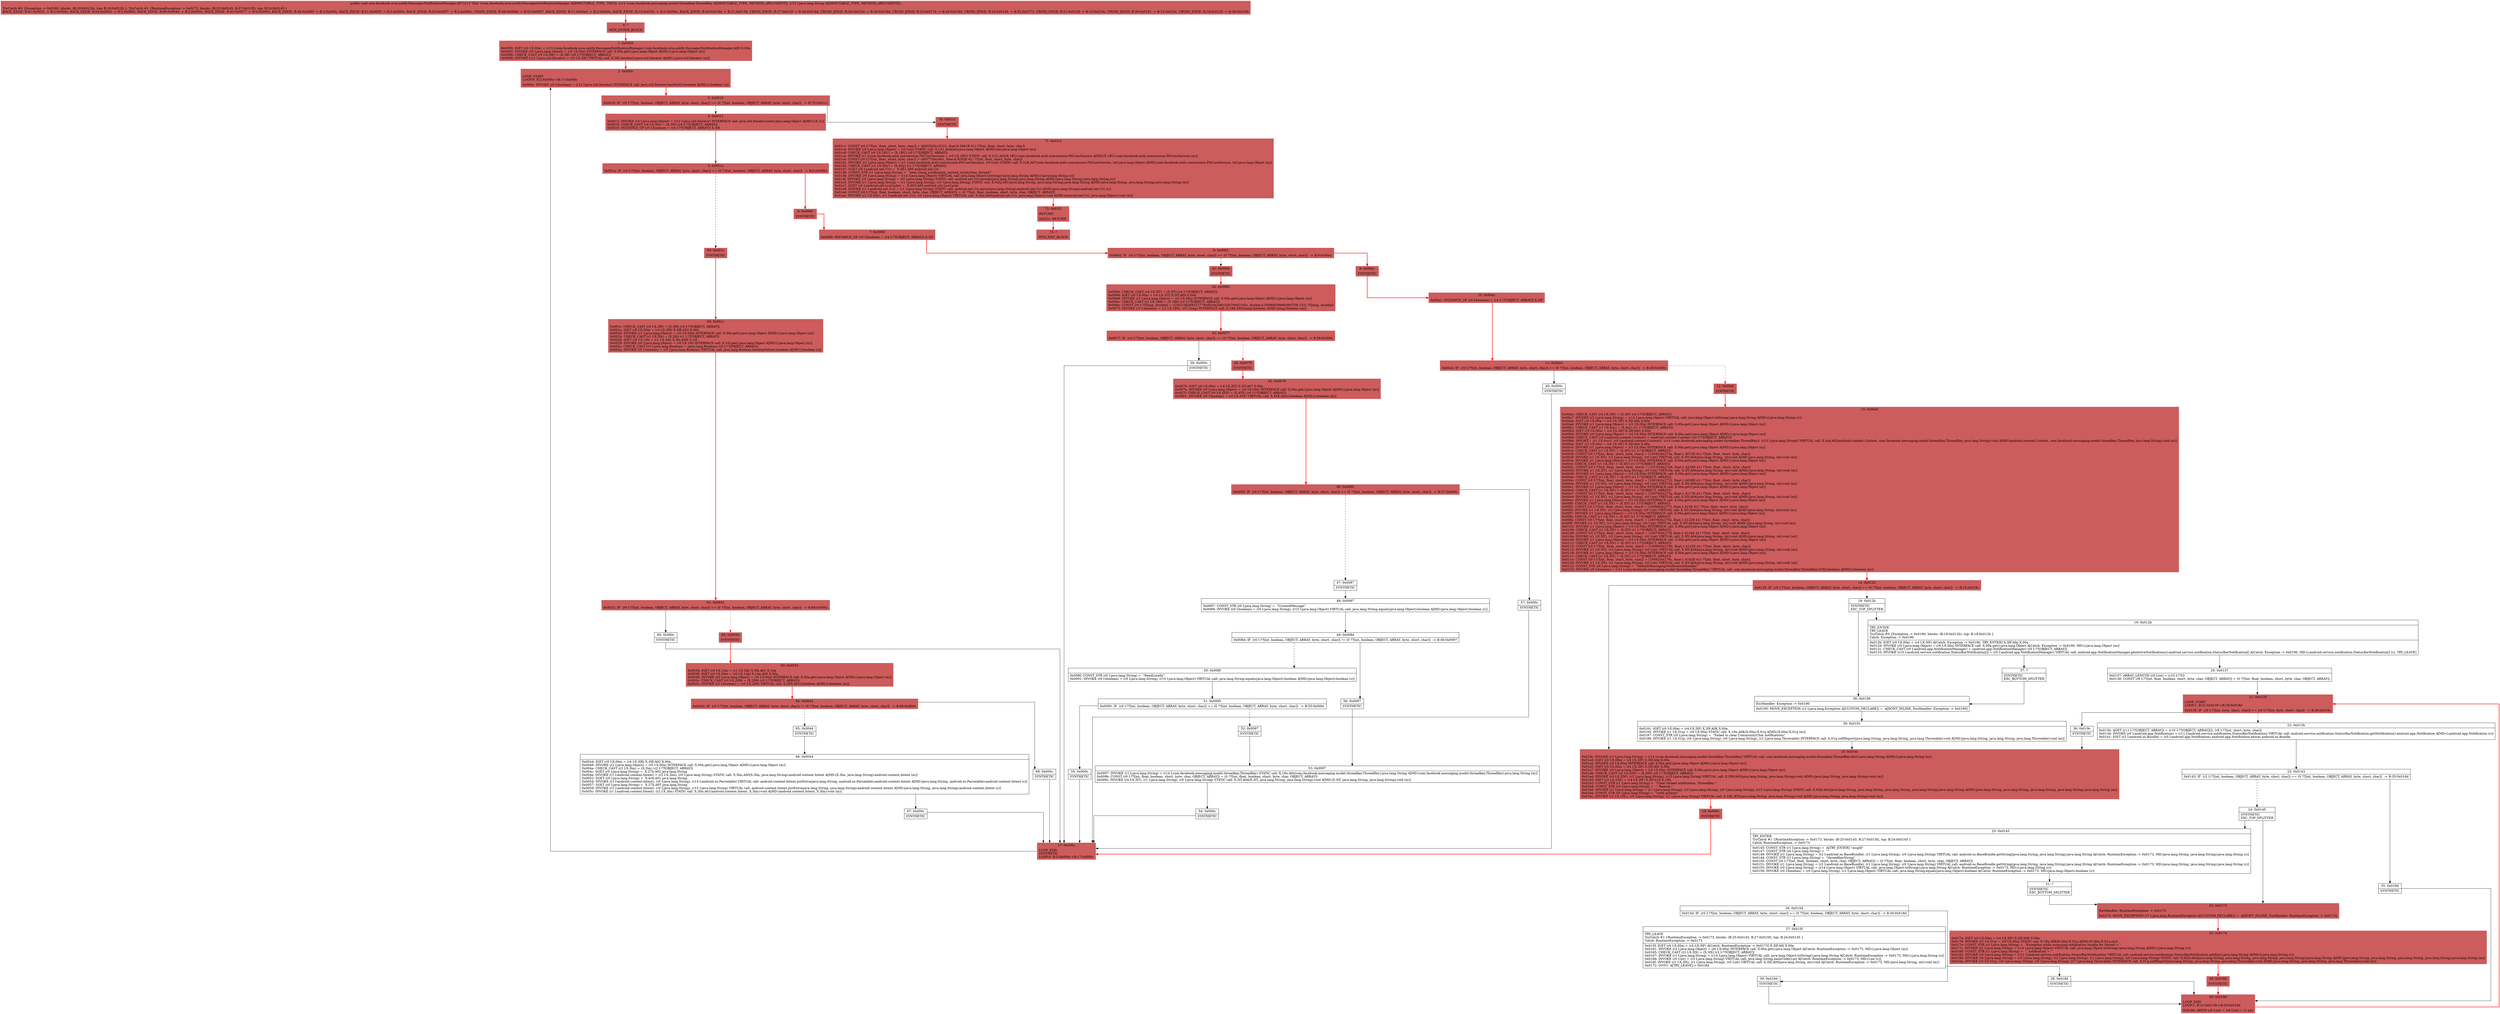 

digraph "CFG forcom.facebook.orca.notify.MessagesNotificationManager.A07(Lcom\/facebook\/messaging\/model\/threadkey\/ThreadKey;Ljava\/lang\/String;)V" {
splines=ortho;
Node_0 [style="filled", color="#cd5c5c", style="filled", color="#cd5c5c", shape=record,label="{0\:\ ?|MTH_ENTER_BLOCK\l}"];
Node_1 [style="filled", color="#cd5c5c", style="filled", color="#cd5c5c", shape=record,label="{1\:\ 0x0000|0x0000: IGET (r0 I:X.00a) = (r13 I:com.facebook.orca.notify.MessagesNotificationManager) com.facebook.orca.notify.MessagesNotificationManager.A0D X.00a\l0x0002: INVOKE (r0 I:java.lang.Object) = (r0 I:X.00a) INTERFACE call: X.00a.get():java.lang.Object A[MD:():java.lang.Object (m)]\l0x0006: CHECK_CAST (r0 I:X.3lE) = (X.3lE) (r0 I:??[OBJECT, ARRAY])\l0x0008: INVOKE (r12 I:java.util.Iterator) = (r0 I:X.3lE) VIRTUAL call: X.3lE.iterator():java.util.Iterator A[MD:():java.util.Iterator (m)]\l}"];
Node_2 [style="filled", color="#cd5c5c", style="filled", color="#cd5c5c", shape=record,label="{2\:\ 0x000c|LOOP_START\lLOOP:0: B:2:0x000c\-\>B:17:0x000c\l|0x000c: INVOKE (r0 I:boolean) = (r12 I:java.util.Iterator) INTERFACE call: java.util.Iterator.hasNext():boolean A[MD:():boolean (c)]\l}"];
Node_3 [style="filled", color="#cd5c5c", style="filled", color="#cd5c5c", shape=record,label="{3\:\ 0x0010|0x0010: IF  (r0 I:??[int, boolean, OBJECT, ARRAY, byte, short, char]) == (0 ??[int, boolean, OBJECT, ARRAY, byte, short, char])  \-\> B:70:0x01c1\l}"];
Node_4 [style="filled", color="#cd5c5c", style="filled", color="#cd5c5c", shape=record,label="{4\:\ 0x0012|0x0012: INVOKE (r4 I:java.lang.Object) = (r12 I:java.util.Iterator) INTERFACE call: java.util.Iterator.next():java.lang.Object A[MD:():E (c)]\l0x0016: CHECK_CAST (r4 I:X.3lG) = (X.3lG) (r4 I:??[OBJECT, ARRAY])\l0x0018: INSTANCE_OF (r0 I:boolean) = (r4 I:??[OBJECT, ARRAY]) X.3lR\l}"];
Node_5 [style="filled", color="#cd5c5c", style="filled", color="#cd5c5c", shape=record,label="{5\:\ 0x001a|0x001a: IF  (r0 I:??[int, boolean, OBJECT, ARRAY, byte, short, char]) == (0 ??[int, boolean, OBJECT, ARRAY, byte, short, char])  \-\> B:6:0x0060\l}"];
Node_6 [style="filled", color="#cd5c5c", style="filled", color="#cd5c5c", shape=record,label="{6\:\ 0x0060|SYNTHETIC\l}"];
Node_7 [style="filled", color="#cd5c5c", style="filled", color="#cd5c5c", shape=record,label="{7\:\ 0x0060|0x0060: INSTANCE_OF (r0 I:boolean) = (r4 I:??[OBJECT, ARRAY]) X.3lT\l}"];
Node_8 [style="filled", color="#cd5c5c", style="filled", color="#cd5c5c", shape=record,label="{8\:\ 0x0062|0x0062: IF  (r0 I:??[int, boolean, OBJECT, ARRAY, byte, short, char]) == (0 ??[int, boolean, OBJECT, ARRAY, byte, short, char])  \-\> B:9:0x00a1\l}"];
Node_9 [style="filled", color="#cd5c5c", style="filled", color="#cd5c5c", shape=record,label="{9\:\ 0x00a1|SYNTHETIC\l}"];
Node_10 [style="filled", color="#cd5c5c", style="filled", color="#cd5c5c", shape=record,label="{10\:\ 0x00a1|0x00a1: INSTANCE_OF (r0 I:boolean) = (r4 I:??[OBJECT, ARRAY]) X.3lF\l}"];
Node_11 [style="filled", color="#cd5c5c", style="filled", color="#cd5c5c", shape=record,label="{11\:\ 0x00a3|0x00a3: IF  (r0 I:??[int, boolean, OBJECT, ARRAY, byte, short, char]) == (0 ??[int, boolean, OBJECT, ARRAY, byte, short, char])  \-\> B:40:0x000c\l}"];
Node_12 [style="filled", color="#cd5c5c", style="filled", color="#cd5c5c", shape=record,label="{12\:\ 0x00a5|SYNTHETIC\l}"];
Node_13 [style="filled", color="#cd5c5c", style="filled", color="#cd5c5c", shape=record,label="{13\:\ 0x00a5|0x00a5: CHECK_CAST (r4 I:X.3lF) = (X.3lF) (r4 I:??[OBJECT, ARRAY])\l0x00a7: INVOKE (r2 I:java.lang.String) = (r14 I:java.lang.Object) VIRTUAL call: java.lang.Object.toString():java.lang.String A[MD:():java.lang.String (c)]\l0x00ab: IGET (r0 I:X.00a) = (r4 I:X.3lF) X.3lF.A0k X.00a\l0x00ad: INVOKE (r1 I:java.lang.Object) = (r0 I:X.00a) INTERFACE call: X.00a.get():java.lang.Object A[MD:():java.lang.Object (m)]\l0x00b1: CHECK_CAST (r1 I:X.4uy) = (X.4uy) (r1 I:??[OBJECT, ARRAY])\l0x00b3: IGET (r0 I:X.00a) = (r4 I:X.3lF) X.3lF.A0G X.00a\l0x00b5: INVOKE (r0 I:java.lang.Object) = (r0 I:X.00a) INTERFACE call: X.00a.get():java.lang.Object A[MD:():java.lang.Object (m)]\l0x00b9: CHECK_CAST (r0 I:android.content.Context) = (android.content.Context) (r0 I:??[OBJECT, ARRAY])\l0x00bb: INVOKE l  (r1 I:X.4uy)l  (r0 I:android.content.Context)l  (r14 I:com.facebook.messaging.model.threadkey.ThreadKey)l  (r15 I:java.lang.String)l VIRTUAL call: X.4uy.A02(android.content.Context, com.facebook.messaging.model.threadkey.ThreadKey, java.lang.String):void A[MD:(android.content.Context, com.facebook.messaging.model.threadkey.ThreadKey, java.lang.String):void (m)]\l0x00be: IGET (r3 I:X.00a) = (r4 I:X.3lF) X.3lF.A0n X.00a\l0x00c0: INVOKE (r1 I:java.lang.Object) = (r3 I:X.00a) INTERFACE call: X.00a.get():java.lang.Object A[MD:():java.lang.Object (m)]\l0x00c4: CHECK_CAST (r1 I:X.3lY) = (X.3lY) (r1 I:??[OBJECT, ARRAY])\l0x00c6: CONST (r0 I:??[int, float, short, byte, char]) = (10042(0x273a, float:1.4072E\-41) ??[int, float, short, byte, char])\l0x00c8: INVOKE (r1 I:X.3lY), (r2 I:java.lang.String), (r0 I:int) VIRTUAL call: X.3lY.A04(java.lang.String, int):void A[MD:(java.lang.String, int):void (m)]\l0x00cb: INVOKE (r1 I:java.lang.Object) = (r3 I:X.00a) INTERFACE call: X.00a.get():java.lang.Object A[MD:():java.lang.Object (m)]\l0x00cf: CHECK_CAST (r1 I:X.3lY) = (X.3lY) (r1 I:??[OBJECT, ARRAY])\l0x00d1: CONST (r0 I:??[int, float, short, byte, char]) = (10152(0x27a8, float:1.4226E\-41) ??[int, float, short, byte, char])\l0x00d3: INVOKE (r1 I:X.3lY), (r2 I:java.lang.String), (r0 I:int) VIRTUAL call: X.3lY.A04(java.lang.String, int):void A[MD:(java.lang.String, int):void (m)]\l0x00d6: INVOKE (r1 I:java.lang.Object) = (r3 I:X.00a) INTERFACE call: X.00a.get():java.lang.Object A[MD:():java.lang.Object (m)]\l0x00da: CHECK_CAST (r1 I:X.3lY) = (X.3lY) (r1 I:??[OBJECT, ARRAY])\l0x00dc: CONST (r0 I:??[int, float, short, byte, char]) = (10018(0x2722, float:1.4038E\-41) ??[int, float, short, byte, char])\l0x00de: INVOKE (r1 I:X.3lY), (r2 I:java.lang.String), (r0 I:int) VIRTUAL call: X.3lY.A04(java.lang.String, int):void A[MD:(java.lang.String, int):void (m)]\l0x00e1: INVOKE (r1 I:java.lang.Object) = (r3 I:X.00a) INTERFACE call: X.00a.get():java.lang.Object A[MD:():java.lang.Object (m)]\l0x00e5: CHECK_CAST (r1 I:X.3lY) = (X.3lY) (r1 I:??[OBJECT, ARRAY])\l0x00e7: CONST (r0 I:??[int, float, short, byte, char]) = (10074(0x275a, float:1.4117E\-41) ??[int, float, short, byte, char])\l0x00e9: INVOKE (r1 I:X.3lY), (r2 I:java.lang.String), (r0 I:int) VIRTUAL call: X.3lY.A04(java.lang.String, int):void A[MD:(java.lang.String, int):void (m)]\l0x00ec: INVOKE (r1 I:java.lang.Object) = (r3 I:X.00a) INTERFACE call: X.00a.get():java.lang.Object A[MD:():java.lang.Object (m)]\l0x00f0: CHECK_CAST (r1 I:X.3lY) = (X.3lY) (r1 I:??[OBJECT, ARRAY])\l0x00f2: CONST (r0 I:??[int, float, short, byte, char]) = (10098(0x2772, float:1.415E\-41) ??[int, float, short, byte, char])\l0x00f4: INVOKE (r1 I:X.3lY), (r2 I:java.lang.String), (r0 I:int) VIRTUAL call: X.3lY.A04(java.lang.String, int):void A[MD:(java.lang.String, int):void (m)]\l0x00f7: INVOKE (r1 I:java.lang.Object) = (r3 I:X.00a) INTERFACE call: X.00a.get():java.lang.Object A[MD:():java.lang.Object (m)]\l0x00fb: CHECK_CAST (r1 I:X.3lY) = (X.3lY) (r1 I:??[OBJECT, ARRAY])\l0x00fd: CONST (r0 I:??[int, float, short, byte, char]) = (10078(0x275e, float:1.4122E\-41) ??[int, float, short, byte, char])\l0x00ff: INVOKE (r1 I:X.3lY), (r2 I:java.lang.String), (r0 I:int) VIRTUAL call: X.3lY.A04(java.lang.String, int):void A[MD:(java.lang.String, int):void (m)]\l0x0102: INVOKE (r1 I:java.lang.Object) = (r3 I:X.00a) INTERFACE call: X.00a.get():java.lang.Object A[MD:():java.lang.Object (m)]\l0x0106: CHECK_CAST (r1 I:X.3lY) = (X.3lY) (r1 I:??[OBJECT, ARRAY])\l0x0108: CONST (r0 I:??[int, float, short, byte, char]) = (10079(0x275f, float:1.4124E\-41) ??[int, float, short, byte, char])\l0x010a: INVOKE (r1 I:X.3lY), (r2 I:java.lang.String), (r0 I:int) VIRTUAL call: X.3lY.A04(java.lang.String, int):void A[MD:(java.lang.String, int):void (m)]\l0x010d: INVOKE (r1 I:java.lang.Object) = (r3 I:X.00a) INTERFACE call: X.00a.get():java.lang.Object A[MD:():java.lang.Object (m)]\l0x0111: CHECK_CAST (r1 I:X.3lY) = (X.3lY) (r1 I:??[OBJECT, ARRAY])\l0x0113: CONST (r0 I:??[int, float, short, byte, char]) = (10080(0x2760, float:1.4125E\-41) ??[int, float, short, byte, char])\l0x0115: INVOKE (r1 I:X.3lY), (r2 I:java.lang.String), (r0 I:int) VIRTUAL call: X.3lY.A04(java.lang.String, int):void A[MD:(java.lang.String, int):void (m)]\l0x0118: INVOKE (r1 I:java.lang.Object) = (r3 I:X.00a) INTERFACE call: X.00a.get():java.lang.Object A[MD:():java.lang.Object (m)]\l0x011c: CHECK_CAST (r1 I:X.3lY) = (X.3lY) (r1 I:??[OBJECT, ARRAY])\l0x011e: CONST (r0 I:??[int, float, short, byte, char]) = (10092(0x276c, float:1.4142E\-41) ??[int, float, short, byte, char])\l0x0120: INVOKE (r1 I:X.3lY), (r2 I:java.lang.String), (r0 I:int) VIRTUAL call: X.3lY.A04(java.lang.String, int):void A[MD:(java.lang.String, int):void (m)]\l0x0123: CONST_STR (r6 I:java.lang.String) =  \"DefaultMessagingNotificationHandler\"\l0x0125: INVOKE (r0 I:boolean) = (r14 I:com.facebook.messaging.model.threadkey.ThreadKey) VIRTUAL call: com.facebook.messaging.model.threadkey.ThreadKey.A19():boolean A[MD:():boolean (m)]\l}"];
Node_14 [style="filled", color="#cd5c5c", style="filled", color="#cd5c5c", shape=record,label="{14\:\ 0x0129|0x0129: IF  (r0 I:??[int, boolean, OBJECT, ARRAY, byte, short, char]) == (0 ??[int, boolean, OBJECT, ARRAY, byte, short, char])  \-\> B:15:0x019c\l}"];
Node_15 [style="filled", color="#cd5c5c", style="filled", color="#cd5c5c", shape=record,label="{15\:\ 0x019c|0x019c: INVOKE (r3 I:java.lang.String) = (r14 I:com.facebook.messaging.model.threadkey.ThreadKey) VIRTUAL call: com.facebook.messaging.model.threadkey.ThreadKey.A0u():java.lang.String A[MD:():java.lang.String (m)]\l0x01a0: IGET (r0 I:X.00a) = (r4 I:X.3lF) X.3lF.A0g X.00a\l0x01a2: INVOKE (r0 I:X.00a) INTERFACE call: X.00a.get():java.lang.Object A[MD:():java.lang.Object (m)]\l0x01a5: IGET (r0 I:X.00a) = (r4 I:X.3lF) X.3lF.A0x X.00a\l0x01a7: INVOKE (r0 I:java.lang.Object) = (r0 I:X.00a) INTERFACE call: X.00a.get():java.lang.Object A[MD:():java.lang.Object (m)]\l0x01ab: CHECK_CAST (r0 I:X.2lW) = (X.2lW) (r0 I:??[OBJECT, ARRAY])\l0x01ad: INVOKE (r0 I:X.2lW), (r3 I:java.lang.String), (r15 I:java.lang.String) VIRTUAL call: X.2lW.A05(java.lang.String, java.lang.String):void A[MD:(java.lang.String, java.lang.String):void (m)]\l0x01b0: IGET (r2 I:X.1HL) = (r4 I:X.3lF) X.3lF.A18 X.1HL\l0x01b2: CONST_STR (r1 I:java.lang.String) =  \"Clear thread notification, ThreadKey:\"\l0x01b4: CONST_STR (r0 I:java.lang.String) =  \", Reason:\"\l0x01b6: INVOKE (r1 I:java.lang.String) = (r1 I:java.lang.String), (r3 I:java.lang.String), (r0 I:java.lang.String), (r15 I:java.lang.String) STATIC call: X.0QQ.A0o(java.lang.String, java.lang.String, java.lang.String, java.lang.String):java.lang.String A[MD:(java.lang.String, java.lang.String, java.lang.String, java.lang.String):java.lang.String (m)]\l0x01ba: CONST_STR (r0 I:java.lang.String) =  \"notif_actions\"\l0x01bc: INVOKE (r2 I:X.1HL), (r0 I:java.lang.String), (r1 I:java.lang.String) VIRTUAL call: X.1HL.BTh(java.lang.String, java.lang.String):void A[MD:(java.lang.String, java.lang.String):void (m)]\l}"];
Node_16 [style="filled", color="#cd5c5c", style="filled", color="#cd5c5c", shape=record,label="{16\:\ 0x000c|SYNTHETIC\l}"];
Node_17 [style="filled", color="#cd5c5c", style="filled", color="#cd5c5c", shape=record,label="{17\:\ 0x000c|LOOP_END\lSYNTHETIC\lLOOP:0: B:2:0x000c\-\>B:17:0x000c\l}"];
Node_18 [shape=record,label="{18\:\ 0x012b|SYNTHETIC\lEXC_TOP_SPLITTER\l}"];
Node_19 [shape=record,label="{19\:\ 0x012b|TRY_ENTER\lTRY_LEAVE\lTryCatch #0 \{Exception \-\> 0x0190, blocks: (B:19:0x012b), top: B:18:0x012b \}\lCatch: Exception \-\> 0x0190\l|0x012b: IGET (r0 I:X.00a) = (r4 I:X.3lF) A[Catch: Exception \-\> 0x0190, TRY_ENTER] X.3lF.A0p X.00a\l0x012d: INVOKE (r0 I:java.lang.Object) = (r0 I:X.00a) INTERFACE call: X.00a.get():java.lang.Object A[Catch: Exception \-\> 0x0190, MD:():java.lang.Object (m)]\l0x0131: CHECK_CAST (r0 I:android.app.NotificationManager) = (android.app.NotificationManager) (r0 I:??[OBJECT, ARRAY])\l0x0133: INVOKE (r10 I:android.service.notification.StatusBarNotification[]) = (r0 I:android.app.NotificationManager) VIRTUAL call: android.app.NotificationManager.getActiveNotifications():android.service.notification.StatusBarNotification[] A[Catch: Exception \-\> 0x0190, MD:():android.service.notification.StatusBarNotification[] (c), TRY_LEAVE]\l}"];
Node_20 [shape=record,label="{20\:\ 0x0137|0x0137: ARRAY_LENGTH (r9 I:int) = (r10 I:??[])\l0x0138: CONST (r8 I:??[int, float, boolean, short, byte, char, OBJECT, ARRAY]) = (0 ??[int, float, boolean, short, byte, char, OBJECT, ARRAY])\l}"];
Node_21 [style="filled", color="#cd5c5c", style="filled", color="#cd5c5c", shape=record,label="{21\:\ 0x0139|LOOP_START\lLOOP:1: B:21:0x0139\-\>B:29:0x018d\l|0x0139: IF  (r8 I:??[int, byte, short, char]) \>= (r9 I:??[int, byte, short, char])  \-\> B:36:0x019c\l}"];
Node_22 [shape=record,label="{22\:\ 0x013b|0x013b: AGET (r11 I:??[OBJECT, ARRAY]) = (r10 I:??[OBJECT, ARRAY][]), (r8 I:??[int, short, byte, char])\l0x013d: INVOKE (r0 I:android.app.Notification) = (r11 I:android.service.notification.StatusBarNotification) VIRTUAL call: android.service.notification.StatusBarNotification.getNotification():android.app.Notification A[MD:():android.app.Notification (c)]\l0x0141: IGET (r2 I:android.os.Bundle) = (r0 I:android.app.Notification) android.app.Notification.extras android.os.Bundle\l}"];
Node_23 [shape=record,label="{23\:\ 0x0143|0x0143: IF  (r2 I:??[int, boolean, OBJECT, ARRAY, byte, short, char]) == (0 ??[int, boolean, OBJECT, ARRAY, byte, short, char])  \-\> B:35:0x018d\l}"];
Node_24 [shape=record,label="{24\:\ 0x0145|SYNTHETIC\lEXC_TOP_SPLITTER\l}"];
Node_25 [shape=record,label="{25\:\ 0x0145|TRY_ENTER\lTryCatch #1 \{RuntimeException \-\> 0x0173, blocks: (B:25:0x0145, B:27:0x015f), top: B:24:0x0145 \}\lCatch: RuntimeException \-\> 0x0173\l|0x0145: CONST_STR (r1 I:java.lang.String) =  A[TRY_ENTER] \"msgId\"\l0x0147: CONST_STR (r0 I:java.lang.String) =  \"\"\l0x0149: INVOKE (r3 I:java.lang.String) = (r2 I:android.os.BaseBundle), (r1 I:java.lang.String), (r0 I:java.lang.String) VIRTUAL call: android.os.BaseBundle.getString(java.lang.String, java.lang.String):java.lang.String A[Catch: RuntimeException \-\> 0x0173, MD:(java.lang.String, java.lang.String):java.lang.String (c)]\l0x014d: CONST_STR (r1 I:java.lang.String) =  \"threadKeyString\"\l0x0150: CONST (r0 I:??[int, float, boolean, short, byte, char, OBJECT, ARRAY]) = (0 ??[int, float, boolean, short, byte, char, OBJECT, ARRAY])\l0x0151: INVOKE (r1 I:java.lang.String) = (r2 I:android.os.BaseBundle), (r1 I:java.lang.String), (r0 I:java.lang.String) VIRTUAL call: android.os.BaseBundle.getString(java.lang.String, java.lang.String):java.lang.String A[Catch: RuntimeException \-\> 0x0173, MD:(java.lang.String, java.lang.String):java.lang.String (c)]\l0x0155: INVOKE (r0 I:java.lang.String) = (r14 I:java.lang.Object) VIRTUAL call: java.lang.Object.toString():java.lang.String A[Catch: RuntimeException \-\> 0x0173, MD:():java.lang.String (c)]\l0x0159: INVOKE (r0 I:boolean) = (r0 I:java.lang.String), (r1 I:java.lang.Object) VIRTUAL call: java.lang.String.equals(java.lang.Object):boolean A[Catch: RuntimeException \-\> 0x0173, MD:(java.lang.Object):boolean (c)]\l}"];
Node_26 [shape=record,label="{26\:\ 0x015d|0x015d: IF  (r0 I:??[int, boolean, OBJECT, ARRAY, byte, short, char]) == (0 ??[int, boolean, OBJECT, ARRAY, byte, short, char])  \-\> B:30:0x018d\l}"];
Node_27 [shape=record,label="{27\:\ 0x015f|TRY_LEAVE\lTryCatch #1 \{RuntimeException \-\> 0x0173, blocks: (B:25:0x0145, B:27:0x015f), top: B:24:0x0145 \}\lCatch: RuntimeException \-\> 0x0173\l|0x015f: IGET (r0 I:X.00a) = (r4 I:X.3lF) A[Catch: RuntimeException \-\> 0x0173] X.3lF.A0l X.00a\l0x0161: INVOKE (r2 I:java.lang.Object) = (r0 I:X.00a) INTERFACE call: X.00a.get():java.lang.Object A[Catch: RuntimeException \-\> 0x0173, MD:():java.lang.Object (m)]\l0x0165: CHECK_CAST (r2 I:X.3lX) = (X.3lX) (r2 I:??[OBJECT, ARRAY])\l0x0167: INVOKE (r1 I:java.lang.String) = (r14 I:java.lang.Object) VIRTUAL call: java.lang.Object.toString():java.lang.String A[Catch: RuntimeException \-\> 0x0173, MD:():java.lang.String (c)]\l0x016b: INVOKE (r0 I:int) = (r3 I:java.lang.String) VIRTUAL call: java.lang.String.hashCode():int A[Catch: RuntimeException \-\> 0x0173, MD:():int (c)]\l0x016f: INVOKE (r2 I:X.3lX), (r1 I:java.lang.String), (r0 I:int) VIRTUAL call: X.3lX.A00(java.lang.String, int):void A[Catch: RuntimeException \-\> 0x0173, MD:(java.lang.String, int):void (m)]\l0x0172: GOTO  A[TRY_LEAVE]\-\> 0x018d\l}"];
Node_28 [shape=record,label="{28\:\ 0x018d|SYNTHETIC\l}"];
Node_29 [style="filled", color="#cd5c5c", style="filled", color="#cd5c5c", shape=record,label="{29\:\ 0x018d|LOOP_END\lLOOP:1: B:21:0x0139\-\>B:29:0x018d\l|0x018d: ARITH (r8 I:int) = (r8 I:int) + (1 int)\l}"];
Node_30 [shape=record,label="{30\:\ 0x018d|SYNTHETIC\l}"];
Node_31 [shape=record,label="{31\:\ ?|SYNTHETIC\lEXC_BOTTOM_SPLITTER\l}"];
Node_32 [style="filled", color="#cd5c5c", style="filled", color="#cd5c5c", shape=record,label="{32\:\ 0x0173|ExcHandler: RuntimeException \-\> 0x0173\l|0x0173: MOVE_EXCEPTION (r7 I:java.lang.RuntimeException A[CUSTOM_DECLARE]) =  A[DONT_INLINE, ExcHandler: RuntimeException \-\> 0x0173]\l}"];
Node_33 [style="filled", color="#cd5c5c", style="filled", color="#cd5c5c", shape=record,label="{33\:\ 0x0174|0x0174: IGET (r0 I:X.00a) = (r4 I:X.3lF) X.3lF.A0K X.00a\l0x0176: INVOKE (r5 I:X.01q) = (r0 I:X.00a) STATIC call: X.19n.A0K(X.00a):X.01q A[MD:(X.00a):X.01q (m)]\l0x017a: CONST_STR (r3 I:java.lang.String) =  \"Exception while accessing notification bundle for thread = \"\l0x017c: INVOKE (r2 I:java.lang.String) = (r14 I:java.lang.Object) VIRTUAL call: java.lang.Object.toString():java.lang.String A[MD:():java.lang.String (c)]\l0x0180: CONST_STR (r1 I:java.lang.String) =  \", notification = \"\l0x0182: INVOKE (r0 I:java.lang.String) = (r11 I:android.service.notification.StatusBarNotification) VIRTUAL call: android.service.notification.StatusBarNotification.getKey():java.lang.String A[MD:():java.lang.String (c)]\l0x0186: INVOKE (r0 I:java.lang.String) = (r3 I:java.lang.String), (r2 I:java.lang.String), (r1 I:java.lang.String), (r0 I:java.lang.String) STATIC call: X.0QQ.A0o(java.lang.String, java.lang.String, java.lang.String, java.lang.String):java.lang.String A[MD:(java.lang.String, java.lang.String, java.lang.String, java.lang.String):java.lang.String (m)]\l0x018a: INVOKE (r5 I:X.01q), (r6 I:java.lang.String), (r0 I:java.lang.String), (r7 I:java.lang.Throwable) INTERFACE call: X.01q.softReport(java.lang.String, java.lang.String, java.lang.Throwable):void A[MD:(java.lang.String, java.lang.String, java.lang.Throwable):void (m)]\l}"];
Node_34 [style="filled", color="#cd5c5c", style="filled", color="#cd5c5c", shape=record,label="{34\:\ 0x018d|SYNTHETIC\l}"];
Node_35 [shape=record,label="{35\:\ 0x018d|SYNTHETIC\l}"];
Node_36 [shape=record,label="{36\:\ 0x019c|SYNTHETIC\l}"];
Node_37 [shape=record,label="{37\:\ ?|SYNTHETIC\lEXC_BOTTOM_SPLITTER\l}"];
Node_38 [shape=record,label="{38\:\ 0x0190|ExcHandler: Exception \-\> 0x0190\l|0x0190: MOVE_EXCEPTION (r2 I:java.lang.Exception A[CUSTOM_DECLARE]) =  A[DONT_INLINE, ExcHandler: Exception \-\> 0x0190]\l}"];
Node_39 [shape=record,label="{39\:\ 0x0191|0x0191: IGET (r0 I:X.00a) = (r4 I:X.3lF) X.3lF.A0K X.00a\l0x0193: INVOKE (r1 I:X.01q) = (r0 I:X.00a) STATIC call: X.19n.A0K(X.00a):X.01q A[MD:(X.00a):X.01q (m)]\l0x0197: CONST_STR (r0 I:java.lang.String) =  \"Failed to clear CommunityChat notifications\"\l0x0199: INVOKE (r1 I:X.01q), (r6 I:java.lang.String), (r0 I:java.lang.String), (r2 I:java.lang.Throwable) INTERFACE call: X.01q.softReport(java.lang.String, java.lang.String, java.lang.Throwable):void A[MD:(java.lang.String, java.lang.String, java.lang.Throwable):void (m)]\l}"];
Node_40 [shape=record,label="{40\:\ 0x000c|SYNTHETIC\l}"];
Node_41 [style="filled", color="#cd5c5c", style="filled", color="#cd5c5c", shape=record,label="{41\:\ 0x0064|SYNTHETIC\l}"];
Node_42 [style="filled", color="#cd5c5c", style="filled", color="#cd5c5c", shape=record,label="{42\:\ 0x0064|0x0064: CHECK_CAST (r4 I:X.3lT) = (X.3lT) (r4 I:??[OBJECT, ARRAY])\l0x0066: IGET (r0 I:X.00a) = (r4 I:X.3lT) X.3lT.A04 X.00a\l0x0068: INVOKE (r2 I:java.lang.Object) = (r0 I:X.00a) INTERFACE call: X.00a.get():java.lang.Object A[MD:():java.lang.Object (m)]\l0x006c: CHECK_CAST (r2 I:X.1B9) = (X.1B9) (r2 I:??[OBJECT, ARRAY])\l0x006e: CONST (r0 I:??[long, double]) = (2342156266211776092(0x208102b70002165c, double:4.0598683866038375E\-152) ??[long, double])\l0x0073: INVOKE (r0 I:boolean) = (r2 I:X.1B9), (r0 I:long) INTERFACE call: X.1B9.AWz(long):boolean A[MD:(long):boolean (m)]\l}"];
Node_43 [style="filled", color="#cd5c5c", style="filled", color="#cd5c5c", shape=record,label="{43\:\ 0x0077|0x0077: IF  (r0 I:??[int, boolean, OBJECT, ARRAY, byte, short, char]) == (0 ??[int, boolean, OBJECT, ARRAY, byte, short, char])  \-\> B:58:0x000c\l}"];
Node_44 [style="filled", color="#cd5c5c", style="filled", color="#cd5c5c", shape=record,label="{44\:\ 0x0079|SYNTHETIC\l}"];
Node_45 [style="filled", color="#cd5c5c", style="filled", color="#cd5c5c", shape=record,label="{45\:\ 0x0079|0x0079: IGET (r0 I:X.00a) = (r4 I:X.3lT) X.3lT.A07 X.00a\l0x007b: INVOKE (r0 I:java.lang.Object) = (r0 I:X.00a) INTERFACE call: X.00a.get():java.lang.Object A[MD:():java.lang.Object (m)]\l0x007f: CHECK_CAST (r0 I:X.4YE) = (X.4YE) (r0 I:??[OBJECT, ARRAY])\l0x0081: INVOKE (r0 I:boolean) = (r0 I:X.4YE) VIRTUAL call: X.4YE.A02():boolean A[MD:():boolean (m)]\l}"];
Node_46 [style="filled", color="#cd5c5c", style="filled", color="#cd5c5c", shape=record,label="{46\:\ 0x0085|0x0085: IF  (r0 I:??[int, boolean, OBJECT, ARRAY, byte, short, char]) == (0 ??[int, boolean, OBJECT, ARRAY, byte, short, char])  \-\> B:57:0x000c\l}"];
Node_47 [shape=record,label="{47\:\ 0x0087|SYNTHETIC\l}"];
Node_48 [shape=record,label="{48\:\ 0x0087|0x0087: CONST_STR (r0 I:java.lang.String) =  \"UnsendMessage\"\l0x0089: INVOKE (r0 I:boolean) = (r0 I:java.lang.String), (r15 I:java.lang.Object) VIRTUAL call: java.lang.String.equals(java.lang.Object):boolean A[MD:(java.lang.Object):boolean (c)]\l}"];
Node_49 [shape=record,label="{49\:\ 0x008d|0x008d: IF  (r0 I:??[int, boolean, OBJECT, ARRAY, byte, short, char]) != (0 ??[int, boolean, OBJECT, ARRAY, byte, short, char])  \-\> B:56:0x0097\l}"];
Node_50 [shape=record,label="{50\:\ 0x008f|0x008f: CONST_STR (r0 I:java.lang.String) =  \"ReadLocally\"\l0x0091: INVOKE (r0 I:boolean) = (r0 I:java.lang.String), (r15 I:java.lang.Object) VIRTUAL call: java.lang.String.equals(java.lang.Object):boolean A[MD:(java.lang.Object):boolean (c)]\l}"];
Node_51 [shape=record,label="{51\:\ 0x0095|0x0095: IF  (r0 I:??[int, boolean, OBJECT, ARRAY, byte, short, char]) == (0 ??[int, boolean, OBJECT, ARRAY, byte, short, char])  \-\> B:55:0x000c\l}"];
Node_52 [shape=record,label="{52\:\ 0x0097|SYNTHETIC\l}"];
Node_53 [shape=record,label="{53\:\ 0x0097|0x0097: INVOKE (r1 I:java.lang.String) = (r14 I:com.facebook.messaging.model.threadkey.ThreadKey) STATIC call: X.19n.A0x(com.facebook.messaging.model.threadkey.ThreadKey):java.lang.String A[MD:(com.facebook.messaging.model.threadkey.ThreadKey):java.lang.String (m)]\l0x009b: CONST (r0 I:??[int, float, boolean, short, byte, char, OBJECT, ARRAY]) = (0 ??[int, float, boolean, short, byte, char, OBJECT, ARRAY])\l0x009c: INVOKE (r4 I:X.3lT), (r1 I:java.lang.String), (r0 I:java.lang.String) STATIC call: X.3lT.A04(X.3lT, java.lang.String, java.lang.String):void A[MD:(X.3lT, java.lang.String, java.lang.String):void (m)]\l}"];
Node_54 [shape=record,label="{54\:\ 0x000c|SYNTHETIC\l}"];
Node_55 [shape=record,label="{55\:\ 0x000c|SYNTHETIC\l}"];
Node_56 [shape=record,label="{56\:\ 0x0097|SYNTHETIC\l}"];
Node_57 [shape=record,label="{57\:\ 0x000c|SYNTHETIC\l}"];
Node_58 [shape=record,label="{58\:\ 0x000c|SYNTHETIC\l}"];
Node_59 [style="filled", color="#cd5c5c", style="filled", color="#cd5c5c", shape=record,label="{59\:\ 0x001c|SYNTHETIC\l}"];
Node_60 [style="filled", color="#cd5c5c", style="filled", color="#cd5c5c", shape=record,label="{60\:\ 0x001c|0x001c: CHECK_CAST (r4 I:X.3lR) = (X.3lR) (r4 I:??[OBJECT, ARRAY])\l0x001e: IGET (r0 I:X.00a) = (r4 I:X.3lR) X.3lR.A03 X.00a\l0x0020: INVOKE (r1 I:java.lang.Object) = (r0 I:X.00a) INTERFACE call: X.00a.get():java.lang.Object A[MD:():java.lang.Object (m)]\l0x0024: CHECK_CAST (r1 I:X.3lh) = (X.3lh) (r1 I:??[OBJECT, ARRAY])\l0x0026: IGET (r0 I:X.10l) = (r1 I:X.3lh) X.3lh.A0H X.10l\l0x0028: INVOKE (r0 I:java.lang.Object) = (r0 I:X.10l) INTERFACE call: X.10l.get():java.lang.Object A[MD:():java.lang.Object (m)]\l0x002c: CHECK_CAST (r0 I:java.lang.Boolean) = (java.lang.Boolean) (r0 I:??[OBJECT, ARRAY])\l0x002e: INVOKE (r0 I:boolean) = (r0 I:java.lang.Boolean) VIRTUAL call: java.lang.Boolean.booleanValue():boolean A[MD:():boolean (c)]\l}"];
Node_61 [style="filled", color="#cd5c5c", style="filled", color="#cd5c5c", shape=record,label="{61\:\ 0x0032|0x0032: IF  (r0 I:??[int, boolean, OBJECT, ARRAY, byte, short, char]) == (0 ??[int, boolean, OBJECT, ARRAY, byte, short, char])  \-\> B:69:0x000c\l}"];
Node_62 [style="filled", color="#cd5c5c", style="filled", color="#cd5c5c", shape=record,label="{62\:\ 0x0034|SYNTHETIC\l}"];
Node_63 [style="filled", color="#cd5c5c", style="filled", color="#cd5c5c", shape=record,label="{63\:\ 0x0034|0x0034: IGET (r0 I:X.1Aa) = (r1 I:X.3lh) X.3lh.A01 X.1Aa\l0x0036: IGET (r0 I:X.00a) = (r0 I:X.1Aa) X.1Aa.A00 X.00a\l0x0038: INVOKE (r0 I:java.lang.Object) = (r0 I:X.00a) INTERFACE call: X.00a.get():java.lang.Object A[MD:():java.lang.Object (m)]\l0x003c: CHECK_CAST (r0 I:X.2D9) = (X.2D9) (r0 I:??[OBJECT, ARRAY])\l0x003e: INVOKE (r0 I:boolean) = (r0 I:X.2D9) VIRTUAL call: X.2D9.A01():boolean A[MD:():boolean (m)]\l}"];
Node_64 [style="filled", color="#cd5c5c", style="filled", color="#cd5c5c", shape=record,label="{64\:\ 0x0042|0x0042: IF  (r0 I:??[int, boolean, OBJECT, ARRAY, byte, short, char]) != (0 ??[int, boolean, OBJECT, ARRAY, byte, short, char])  \-\> B:68:0x000c\l}"];
Node_65 [shape=record,label="{65\:\ 0x0044|SYNTHETIC\l}"];
Node_66 [shape=record,label="{66\:\ 0x0044|0x0044: IGET (r0 I:X.00a) = (r4 I:X.3lR) X.3lR.A02 X.00a\l0x0046: INVOKE (r2 I:java.lang.Object) = (r0 I:X.00a) INTERFACE call: X.00a.get():java.lang.Object A[MD:():java.lang.Object (m)]\l0x004a: CHECK_CAST (r2 I:X.3lm) = (X.3lm) (r2 I:??[OBJECT, ARRAY])\l0x004c: SGET (r0 I:java.lang.String) =  X.27h.A02 java.lang.String\l0x004e: INVOKE (r1 I:android.content.Intent) = (r2 I:X.3lm), (r0 I:java.lang.String) STATIC call: X.3lm.A00(X.3lm, java.lang.String):android.content.Intent A[MD:(X.3lm, java.lang.String):android.content.Intent (m)]\l0x0052: SGET (r0 I:java.lang.String) =  X.4v6.A01 java.lang.String\l0x0054: INVOKE (r1 I:android.content.Intent), (r0 I:java.lang.String), (r14 I:android.os.Parcelable) VIRTUAL call: android.content.Intent.putExtra(java.lang.String, android.os.Parcelable):android.content.Intent A[MD:(java.lang.String, android.os.Parcelable):android.content.Intent (c)]\l0x0057: SGET (r0 I:java.lang.String) =  X.27h.A0T java.lang.String\l0x0059: INVOKE (r1 I:android.content.Intent), (r0 I:java.lang.String), (r15 I:java.lang.String) VIRTUAL call: android.content.Intent.putExtra(java.lang.String, java.lang.String):android.content.Intent A[MD:(java.lang.String, java.lang.String):android.content.Intent (c)]\l0x005c: INVOKE (r1 I:android.content.Intent), (r2 I:X.3lm) STATIC call: X.3lm.A01(android.content.Intent, X.3lm):void A[MD:(android.content.Intent, X.3lm):void (m)]\l}"];
Node_67 [shape=record,label="{67\:\ 0x000c|SYNTHETIC\l}"];
Node_68 [shape=record,label="{68\:\ 0x000c|SYNTHETIC\l}"];
Node_69 [shape=record,label="{69\:\ 0x000c|SYNTHETIC\l}"];
Node_70 [style="filled", color="#cd5c5c", style="filled", color="#cd5c5c", shape=record,label="{70\:\ 0x01c1|SYNTHETIC\l}"];
Node_71 [style="filled", color="#cd5c5c", style="filled", color="#cd5c5c", shape=record,label="{71\:\ 0x01c1|0x01c1: CONST (r0 I:??[int, float, short, byte, char]) = (66325(0x10315, float:9.2941E\-41) ??[int, float, short, byte, char])\l0x01c4: INVOKE (r0 I:java.lang.Object) = (r0 I:int) STATIC call: X.1A1.A0A(int):java.lang.Object A[MD:(int):java.lang.Object (m)]\l0x01c8: CHECK_CAST (r0 I:X.1BU) = (X.1BU) (r0 I:??[OBJECT, ARRAY])\l0x01ca: INVOKE (r1 I:com.facebook.auth.usersession.FbUserSession) = (r0 I:X.1BU) STATIC call: X.1CL.A02(X.1BU):com.facebook.auth.usersession.FbUserSession A[MD:(X.1BU):com.facebook.auth.usersession.FbUserSession (m)]\l0x01ce: CONST (r0 I:??[int, float, short, byte, char]) = (49377(0xc0e1, float:6.9192E\-41) ??[int, float, short, byte, char])\l0x01d1: INVOKE (r2 I:java.lang.Object) = (r1 I:com.facebook.auth.usersession.FbUserSession), (r0 I:int) STATIC call: X.1LR.A07(com.facebook.auth.usersession.FbUserSession, int):java.lang.Object A[MD:(com.facebook.auth.usersession.FbUserSession, int):java.lang.Object (m)]\l0x01d5: CHECK_CAST (r2 I:X.4Dy) = (X.4Dy) (r2 I:??[OBJECT, ARRAY])\l0x01d7: SGET (r0 I:android.net.Uri) =  X.4E2.A00 android.net.Uri\l0x01d9: CONST_STR (r1 I:java.lang.String) =  \"peer:\/\/msg_notification_unread_count\/clear_thread\/\"\l0x01db: INVOKE (r0 I:java.lang.String) = (r14 I:java.lang.Object) VIRTUAL call: java.lang.Object.toString():java.lang.String A[MD:():java.lang.String (c)]\l0x01df: INVOKE (r0 I:java.lang.String) = (r0 I:java.lang.String) STATIC call: android.net.Uri.encode(java.lang.String):java.lang.String A[MD:(java.lang.String):java.lang.String (c)]\l0x01e3: INVOKE (r1 I:java.lang.String) = (r1 I:java.lang.String), (r0 I:java.lang.String) STATIC call: X.0QQ.A0U(java.lang.String, java.lang.String):java.lang.String A[MD:(java.lang.String, java.lang.String):java.lang.String (m)]\l0x01e7: SGET (r0 I:android.util.LruCache) =  X.0GT.A00 android.util.LruCache\l0x01e9: INVOKE (r1 I:android.net.Uri) = (r1 I:java.lang.String) STATIC call: android.net.Uri.parse(java.lang.String):android.net.Uri A[MD:(java.lang.String):android.net.Uri (c)]\l0x01ed: CONST (r0 I:??[int, float, boolean, short, byte, char, OBJECT, ARRAY]) = (0 ??[int, float, boolean, short, byte, char, OBJECT, ARRAY])\l0x01ee: INVOKE (r2 I:X.4Dy), (r1 I:android.net.Uri), (r0 I:java.lang.Object) VIRTUAL call: X.4Dy.A05(android.net.Uri, java.lang.Object):void A[MD:(android.net.Uri, java.lang.Object):void (m)]\l}"];
Node_72 [style="filled", color="#cd5c5c", style="filled", color="#cd5c5c", shape=record,label="{72\:\ 0x01f1|RETURN\l|0x01f1: RETURN \l}"];
Node_73 [style="filled", color="#cd5c5c", style="filled", color="#cd5c5c", shape=record,label="{73\:\ ?|MTH_EXIT_BLOCK\l}"];
MethodNode[style="filled", color="#cd5c5c", style="filled", color="#cd5c5c", shape=record,label="{public void com.facebook.orca.notify.MessagesNotificationManager.A07((r13 'this' I:com.facebook.orca.notify.MessagesNotificationManager A[IMMUTABLE_TYPE, THIS]), (r14 I:com.facebook.messaging.model.threadkey.ThreadKey A[IMMUTABLE_TYPE, METHOD_ARGUMENT]), (r15 I:java.lang.String A[IMMUTABLE_TYPE, METHOD_ARGUMENT]))  | TryCatch #0 \{Exception \-\> 0x0190, blocks: (B:19:0x012b), top: B:18:0x012b \}, TryCatch #1 \{RuntimeException \-\> 0x0173, blocks: (B:25:0x0145, B:27:0x015f), top: B:24:0x0145 \}\lBACK_EDGE: B:61:0x0032 \-\> B:2:0x000c, BACK_EDGE: B:64:0x0042 \-\> B:2:0x000c, BACK_EDGE: B:66:0x0044 \-\> B:2:0x000c, BACK_EDGE: B:43:0x0077 \-\> B:2:0x000c, BACK_EDGE: B:46:0x0085 \-\> B:2:0x000c, BACK_EDGE: B:51:0x0095 \-\> B:2:0x000c, BACK_EDGE: B:53:0x0097 \-\> B:2:0x000c, CROSS_EDGE: B:49:0x008d \-\> B:53:0x0097, BACK_EDGE: B:11:0x00a3 \-\> B:2:0x000c, BACK_EDGE: B:15:0x019c \-\> B:2:0x000c, BACK_EDGE: B:29:0x018d \-\> B:21:0x0139, CROSS_EDGE: B:27:0x015f \-\> B:29:0x018d, CROSS_EDGE: B:26:0x015d \-\> B:29:0x018d, CROSS_EDGE: B:33:0x0174 \-\> B:29:0x018d, CROSS_EDGE: B:24:0x0145 \-\> B:32:0x0173, CROSS_EDGE: B:21:0x0139 \-\> B:15:0x019c, CROSS_EDGE: B:39:0x0191 \-\> B:15:0x019c, CROSS_EDGE: B:18:0x012b \-\> B:38:0x0190\l}"];
MethodNode -> Node_0[style=bold, color="red", style=bold, color="red"];
Node_0 -> Node_1[style=bold, color="red", style=bold, color="red"];
Node_1 -> Node_2[style=bold, color="red", style=bold, color="red"];
Node_2 -> Node_3[style=bold, color="red", style=bold, color="red"];
Node_3 -> Node_4[style=dashed];
Node_3 -> Node_70;
Node_4 -> Node_5[style=bold, color="red", style=bold, color="red"];
Node_5 -> Node_6[style=bold, color="red", style=bold, color="red"];
Node_5 -> Node_59[style=dashed];
Node_6 -> Node_7[style=bold, color="red", style=bold, color="red"];
Node_7 -> Node_8[style=bold, color="red", style=bold, color="red"];
Node_8 -> Node_9[style=bold, color="red", style=bold, color="red"];
Node_8 -> Node_41[style=dashed];
Node_9 -> Node_10[style=bold, color="red", style=bold, color="red"];
Node_10 -> Node_11[style=bold, color="red", style=bold, color="red"];
Node_11 -> Node_12[style=bold, color="red", style=bold, color="red", style=dashed];
Node_11 -> Node_40;
Node_12 -> Node_13[style=bold, color="red", style=bold, color="red"];
Node_13 -> Node_14[style=bold, color="red", style=bold, color="red"];
Node_14 -> Node_15;
Node_14 -> Node_18[style=dashed];
Node_15 -> Node_16[style=bold, color="red", style=bold, color="red"];
Node_16 -> Node_17[style=bold, color="red", style=bold, color="red"];
Node_17 -> Node_2;
Node_18 -> Node_19;
Node_18 -> Node_38;
Node_19 -> Node_20;
Node_19 -> Node_37;
Node_20 -> Node_21;
Node_21 -> Node_22[style=dashed];
Node_21 -> Node_36;
Node_22 -> Node_23;
Node_23 -> Node_24[style=dashed];
Node_23 -> Node_35;
Node_24 -> Node_25;
Node_24 -> Node_32;
Node_25 -> Node_26;
Node_25 -> Node_31;
Node_26 -> Node_27[style=dashed];
Node_26 -> Node_30;
Node_27 -> Node_28;
Node_28 -> Node_29;
Node_29 -> Node_21[style=bold, color="red", style=bold, color="red"];
Node_30 -> Node_29;
Node_31 -> Node_32;
Node_32 -> Node_33[style=bold, color="red", style=bold, color="red"];
Node_33 -> Node_34[style=bold, color="red", style=bold, color="red"];
Node_34 -> Node_29[style=bold, color="red", style=bold, color="red"];
Node_35 -> Node_29;
Node_36 -> Node_15;
Node_37 -> Node_38;
Node_38 -> Node_39;
Node_39 -> Node_15;
Node_40 -> Node_17;
Node_41 -> Node_42[style=bold, color="red", style=bold, color="red"];
Node_42 -> Node_43[style=bold, color="red", style=bold, color="red"];
Node_43 -> Node_44[style=bold, color="red", style=bold, color="red", style=dashed];
Node_43 -> Node_58;
Node_44 -> Node_45[style=bold, color="red", style=bold, color="red"];
Node_45 -> Node_46[style=bold, color="red", style=bold, color="red"];
Node_46 -> Node_47[style=dashed];
Node_46 -> Node_57;
Node_47 -> Node_48;
Node_48 -> Node_49;
Node_49 -> Node_50[style=dashed];
Node_49 -> Node_56;
Node_50 -> Node_51;
Node_51 -> Node_52[style=dashed];
Node_51 -> Node_55;
Node_52 -> Node_53;
Node_53 -> Node_54;
Node_54 -> Node_17;
Node_55 -> Node_17;
Node_56 -> Node_53;
Node_57 -> Node_17;
Node_58 -> Node_17;
Node_59 -> Node_60[style=bold, color="red", style=bold, color="red"];
Node_60 -> Node_61[style=bold, color="red", style=bold, color="red"];
Node_61 -> Node_62[style=bold, color="red", style=bold, color="red", style=dashed];
Node_61 -> Node_69;
Node_62 -> Node_63[style=bold, color="red", style=bold, color="red"];
Node_63 -> Node_64[style=bold, color="red", style=bold, color="red"];
Node_64 -> Node_65[style=dashed];
Node_64 -> Node_68;
Node_65 -> Node_66;
Node_66 -> Node_67;
Node_67 -> Node_17;
Node_68 -> Node_17;
Node_69 -> Node_17;
Node_70 -> Node_71[style=bold, color="red", style=bold, color="red"];
Node_71 -> Node_72[style=bold, color="red", style=bold, color="red"];
Node_72 -> Node_73[style=bold, color="red", style=bold, color="red"];
}



